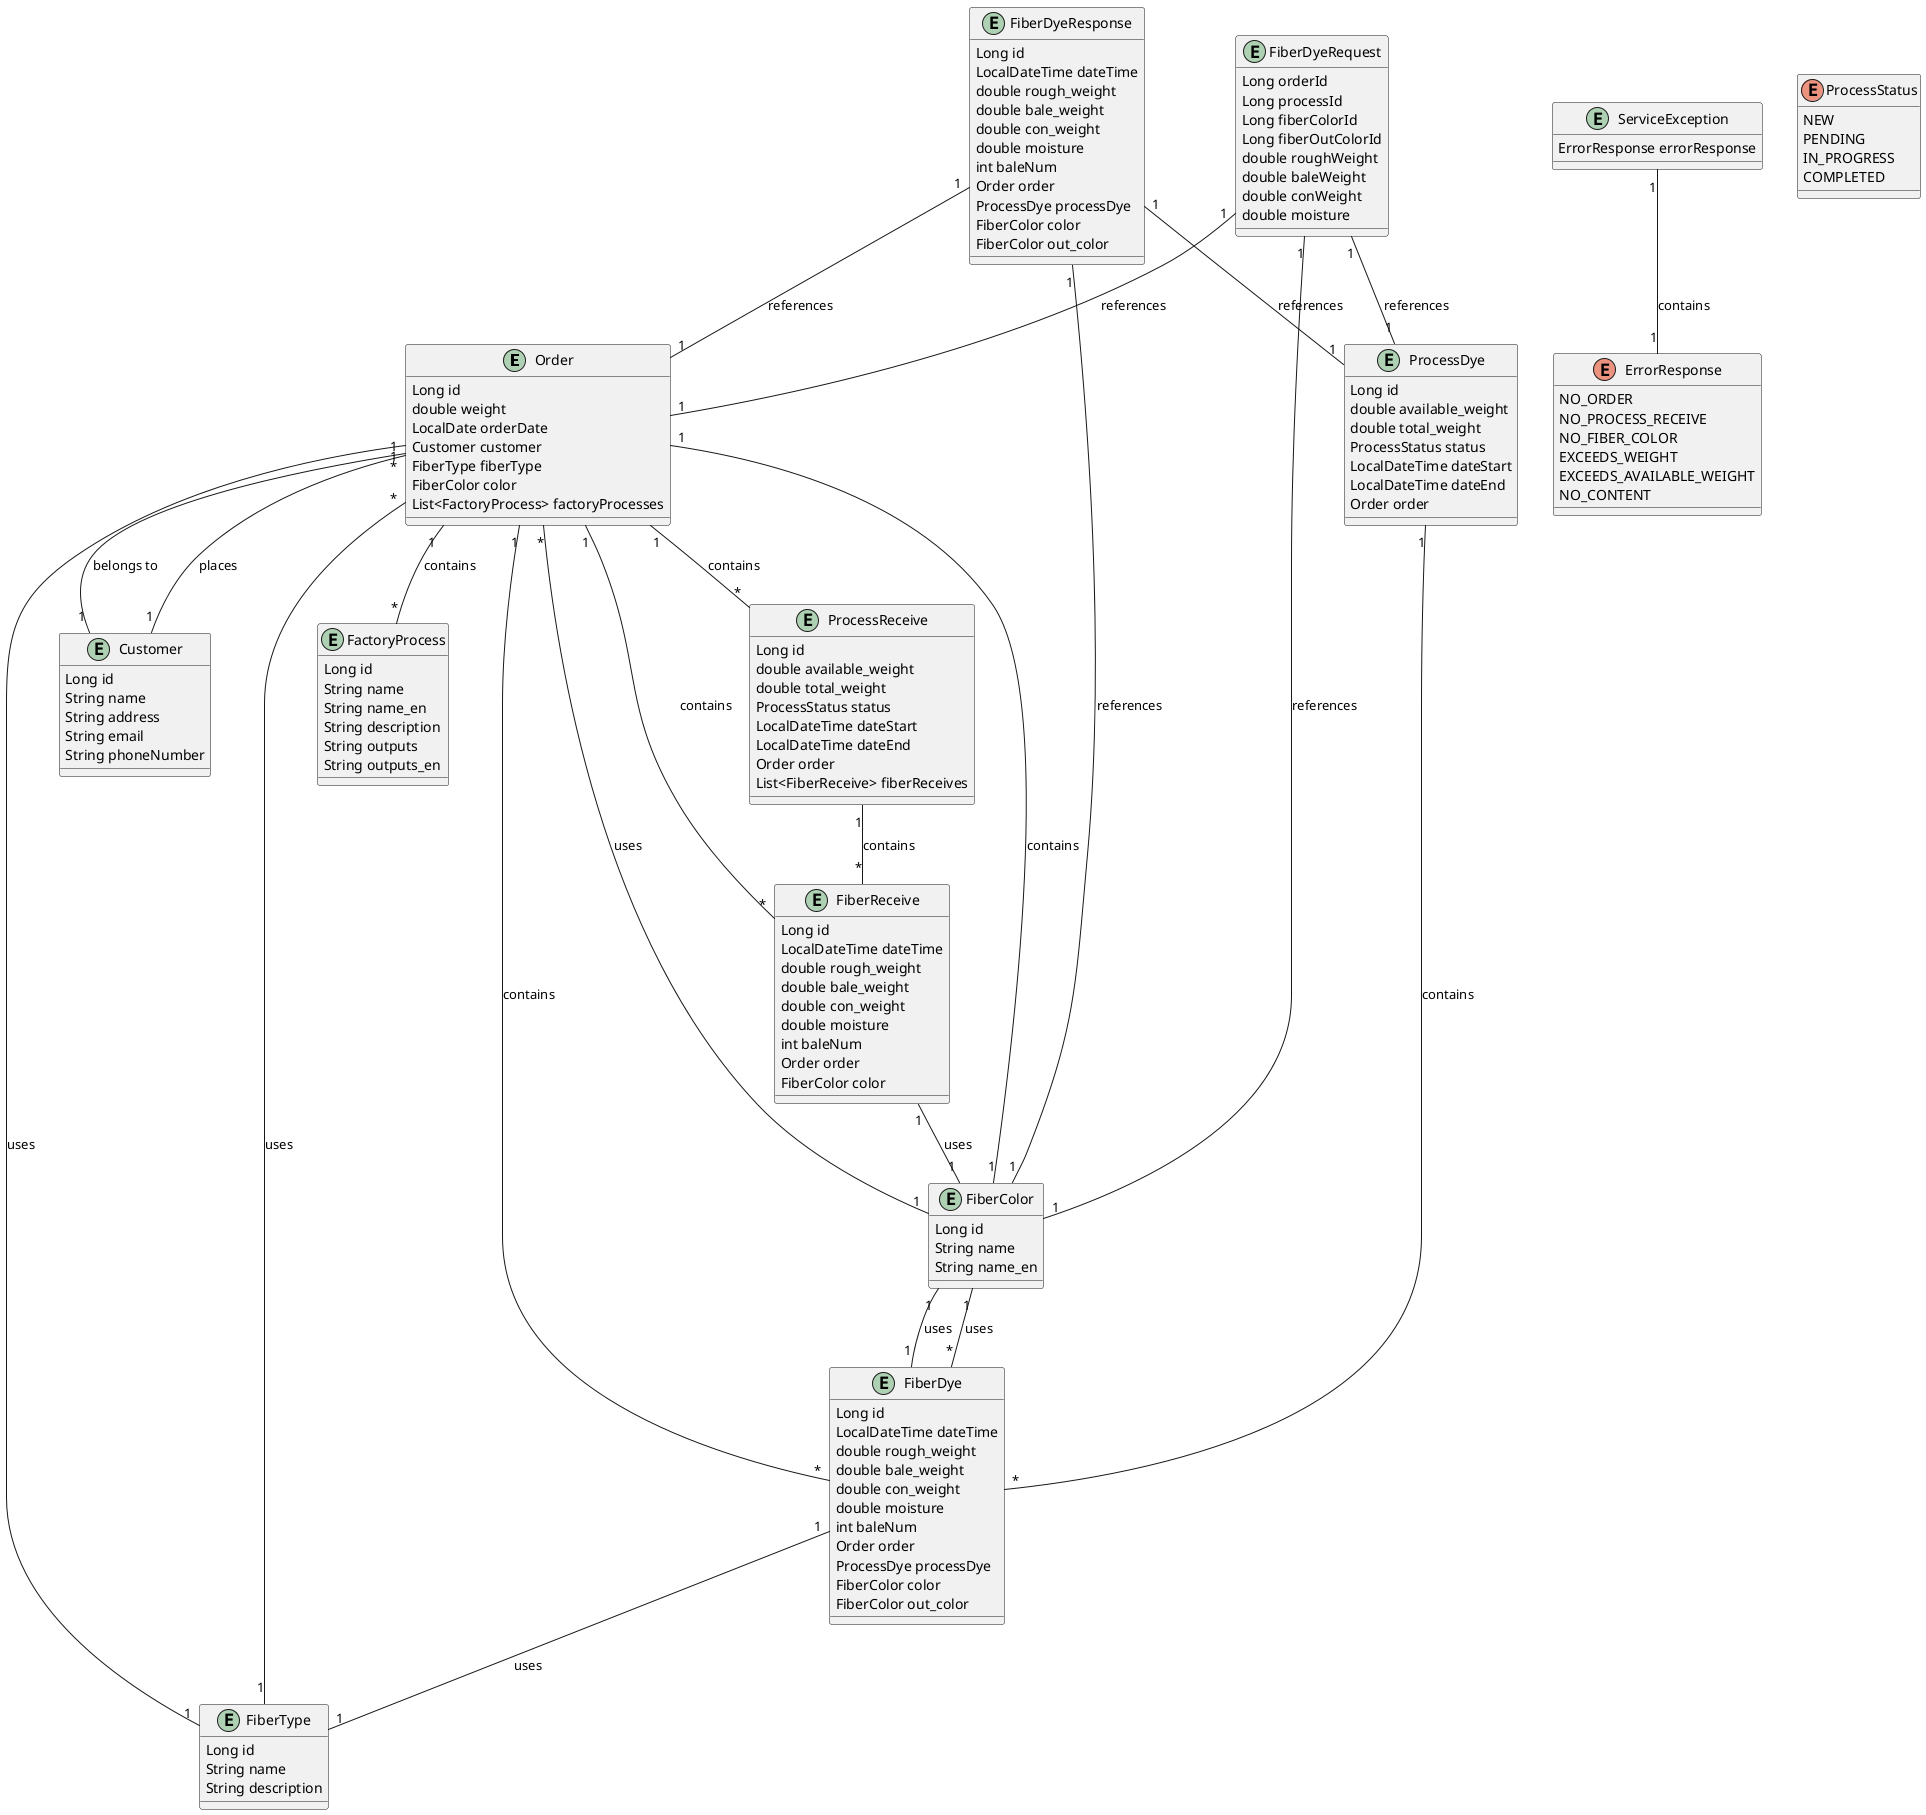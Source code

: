 @startuml

entity Order {
    Long id
    double weight
    LocalDate orderDate
    Customer customer
    FiberType fiberType
    FiberColor color
    List<FactoryProcess> factoryProcesses
}

entity ProcessDye {
    Long id
    double available_weight
    double total_weight
    ProcessStatus status
    LocalDateTime dateStart
    LocalDateTime dateEnd
    Order order
}

entity FiberColor {
    Long id
    String name
    String name_en
}

entity FiberDye {
    Long id
    LocalDateTime dateTime
    double rough_weight
    double bale_weight
    double con_weight
    double moisture
    int baleNum
    Order order
    ProcessDye processDye
    FiberColor color
    FiberColor out_color
}

entity FiberDyeRequest {
    Long orderId
    Long processId
    Long fiberColorId
    Long fiberOutColorId
    double roughWeight
    double baleWeight
    double conWeight
    double moisture
}

entity FiberDyeResponse {
    Long id
    LocalDateTime dateTime
    double rough_weight
    double bale_weight
    double con_weight
    double moisture
    int baleNum
    Order order
    ProcessDye processDye
    FiberColor color
    FiberColor out_color
}

entity FiberReceive {
    Long id
    LocalDateTime dateTime
    double rough_weight
    double bale_weight
    double con_weight
    double moisture
    int baleNum
    Order order
    FiberColor color
}

entity ProcessReceive {
    Long id
    double available_weight
    double total_weight
    ProcessStatus status
    LocalDateTime dateStart
    LocalDateTime dateEnd
    Order order
    List<FiberReceive> fiberReceives
}

entity ServiceException {
    ErrorResponse errorResponse
}

enum ErrorResponse {
    NO_ORDER
    NO_PROCESS_RECEIVE
    NO_FIBER_COLOR
    EXCEEDS_WEIGHT
    EXCEEDS_AVAILABLE_WEIGHT
    NO_CONTENT
}

enum ProcessStatus {
    NEW
    PENDING
    IN_PROGRESS
    COMPLETED
}

entity Customer {
    Long id
    String name
    String address
    String email
    String phoneNumber
}

entity FiberType {
    Long id
    String name
    String description
}

entity FactoryProcess {
    Long id
    String name
    String name_en
    String description
    String outputs
    String outputs_en
}

Order "1" -- "*" FiberDye : contains
ProcessDye "1" -- "*" FiberDye : contains
FiberColor "1" -- "*" FiberDye : uses
FiberDyeRequest "1" -- "1" Order : references
FiberDyeRequest "1" -- "1" ProcessDye : references
FiberDyeRequest "1" -- "1" FiberColor : references
FiberDyeResponse "1" -- "1" Order : references
FiberDyeResponse "1" -- "1" ProcessDye : references
FiberDyeResponse "1" -- "1" FiberColor : references
ServiceException "1" -- "1" ErrorResponse : contains
Order "1" -- "1" Customer : belongs to
Order "1" -- "1" FiberType : uses
Order "1" -- "1" FiberColor : contains
Customer "1" -- "*" Order : places
FiberType "1" -- "*" Order : uses
FiberColor "1" -- "*" Order : uses
FiberDye "1" -- "1" FiberColor : uses
FiberDye "1" -- "1" FiberType : uses
Order "1" -- "*" FiberReceive : contains
FiberReceive "1" -- "1" FiberColor : uses
Order "1" -- "*" ProcessReceive : contains
ProcessReceive "1" -- "*" FiberReceive : contains
Order "1" -- "*" FactoryProcess : contains

@enduml